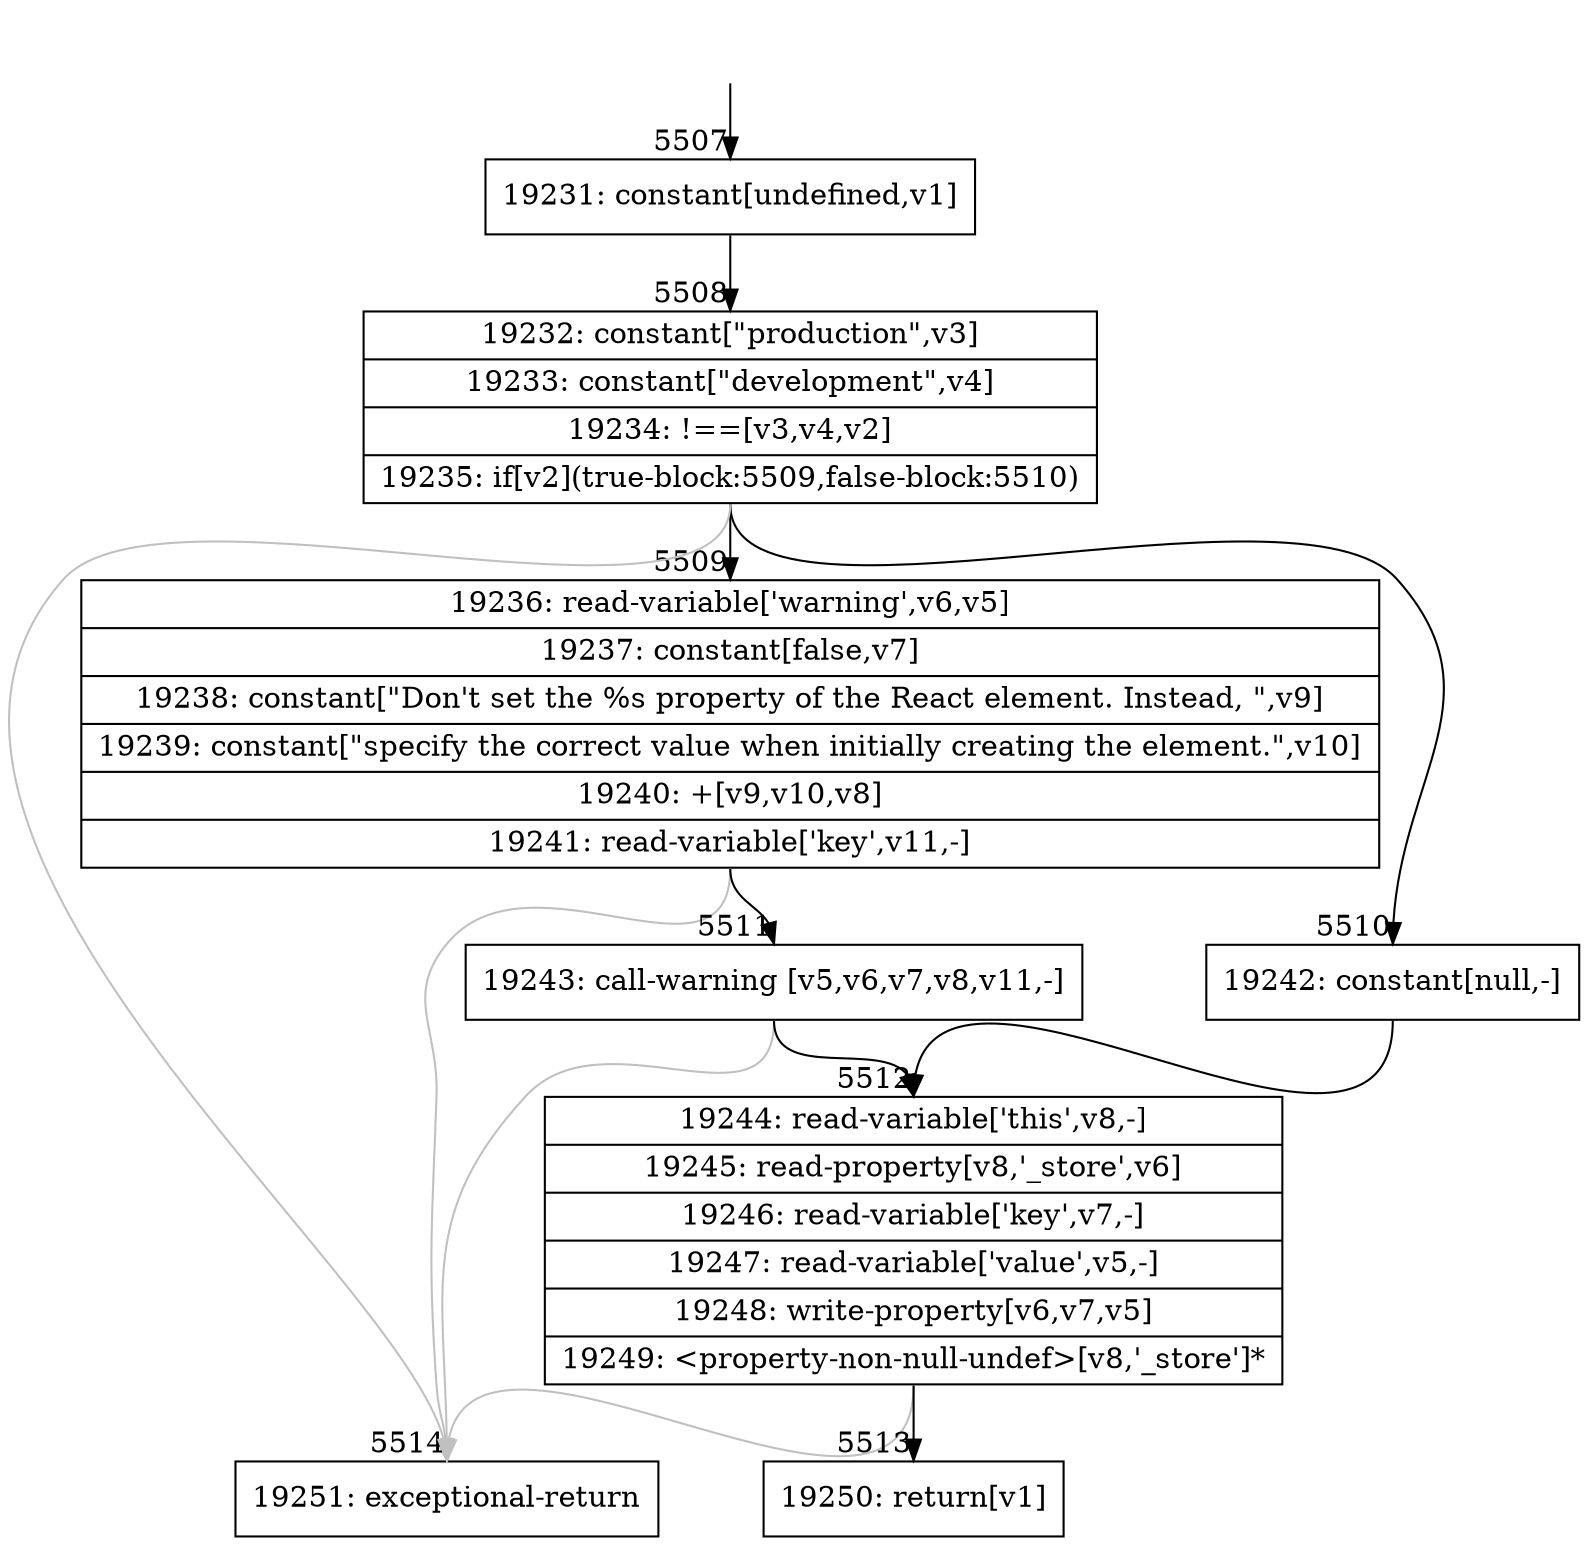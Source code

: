 digraph {
rankdir="TD"
BB_entry373[shape=none,label=""];
BB_entry373 -> BB5507 [tailport=s, headport=n, headlabel="    5507"]
BB5507 [shape=record label="{19231: constant[undefined,v1]}" ] 
BB5507 -> BB5508 [tailport=s, headport=n, headlabel="      5508"]
BB5508 [shape=record label="{19232: constant[\"production\",v3]|19233: constant[\"development\",v4]|19234: !==[v3,v4,v2]|19235: if[v2](true-block:5509,false-block:5510)}" ] 
BB5508 -> BB5509 [tailport=s, headport=n, headlabel="      5509"]
BB5508 -> BB5510 [tailport=s, headport=n, headlabel="      5510"]
BB5508 -> BB5514 [tailport=s, headport=n, color=gray, headlabel="      5514"]
BB5509 [shape=record label="{19236: read-variable['warning',v6,v5]|19237: constant[false,v7]|19238: constant[\"Don't set the %s property of the React element. Instead, \",v9]|19239: constant[\"specify the correct value when initially creating the element.\",v10]|19240: +[v9,v10,v8]|19241: read-variable['key',v11,-]}" ] 
BB5509 -> BB5511 [tailport=s, headport=n, headlabel="      5511"]
BB5509 -> BB5514 [tailport=s, headport=n, color=gray]
BB5510 [shape=record label="{19242: constant[null,-]}" ] 
BB5510 -> BB5512 [tailport=s, headport=n, headlabel="      5512"]
BB5511 [shape=record label="{19243: call-warning [v5,v6,v7,v8,v11,-]}" ] 
BB5511 -> BB5512 [tailport=s, headport=n]
BB5511 -> BB5514 [tailport=s, headport=n, color=gray]
BB5512 [shape=record label="{19244: read-variable['this',v8,-]|19245: read-property[v8,'_store',v6]|19246: read-variable['key',v7,-]|19247: read-variable['value',v5,-]|19248: write-property[v6,v7,v5]|19249: \<property-non-null-undef\>[v8,'_store']*}" ] 
BB5512 -> BB5513 [tailport=s, headport=n, headlabel="      5513"]
BB5512 -> BB5514 [tailport=s, headport=n, color=gray]
BB5513 [shape=record label="{19250: return[v1]}" ] 
BB5514 [shape=record label="{19251: exceptional-return}" ] 
//#$~ 9851
}

